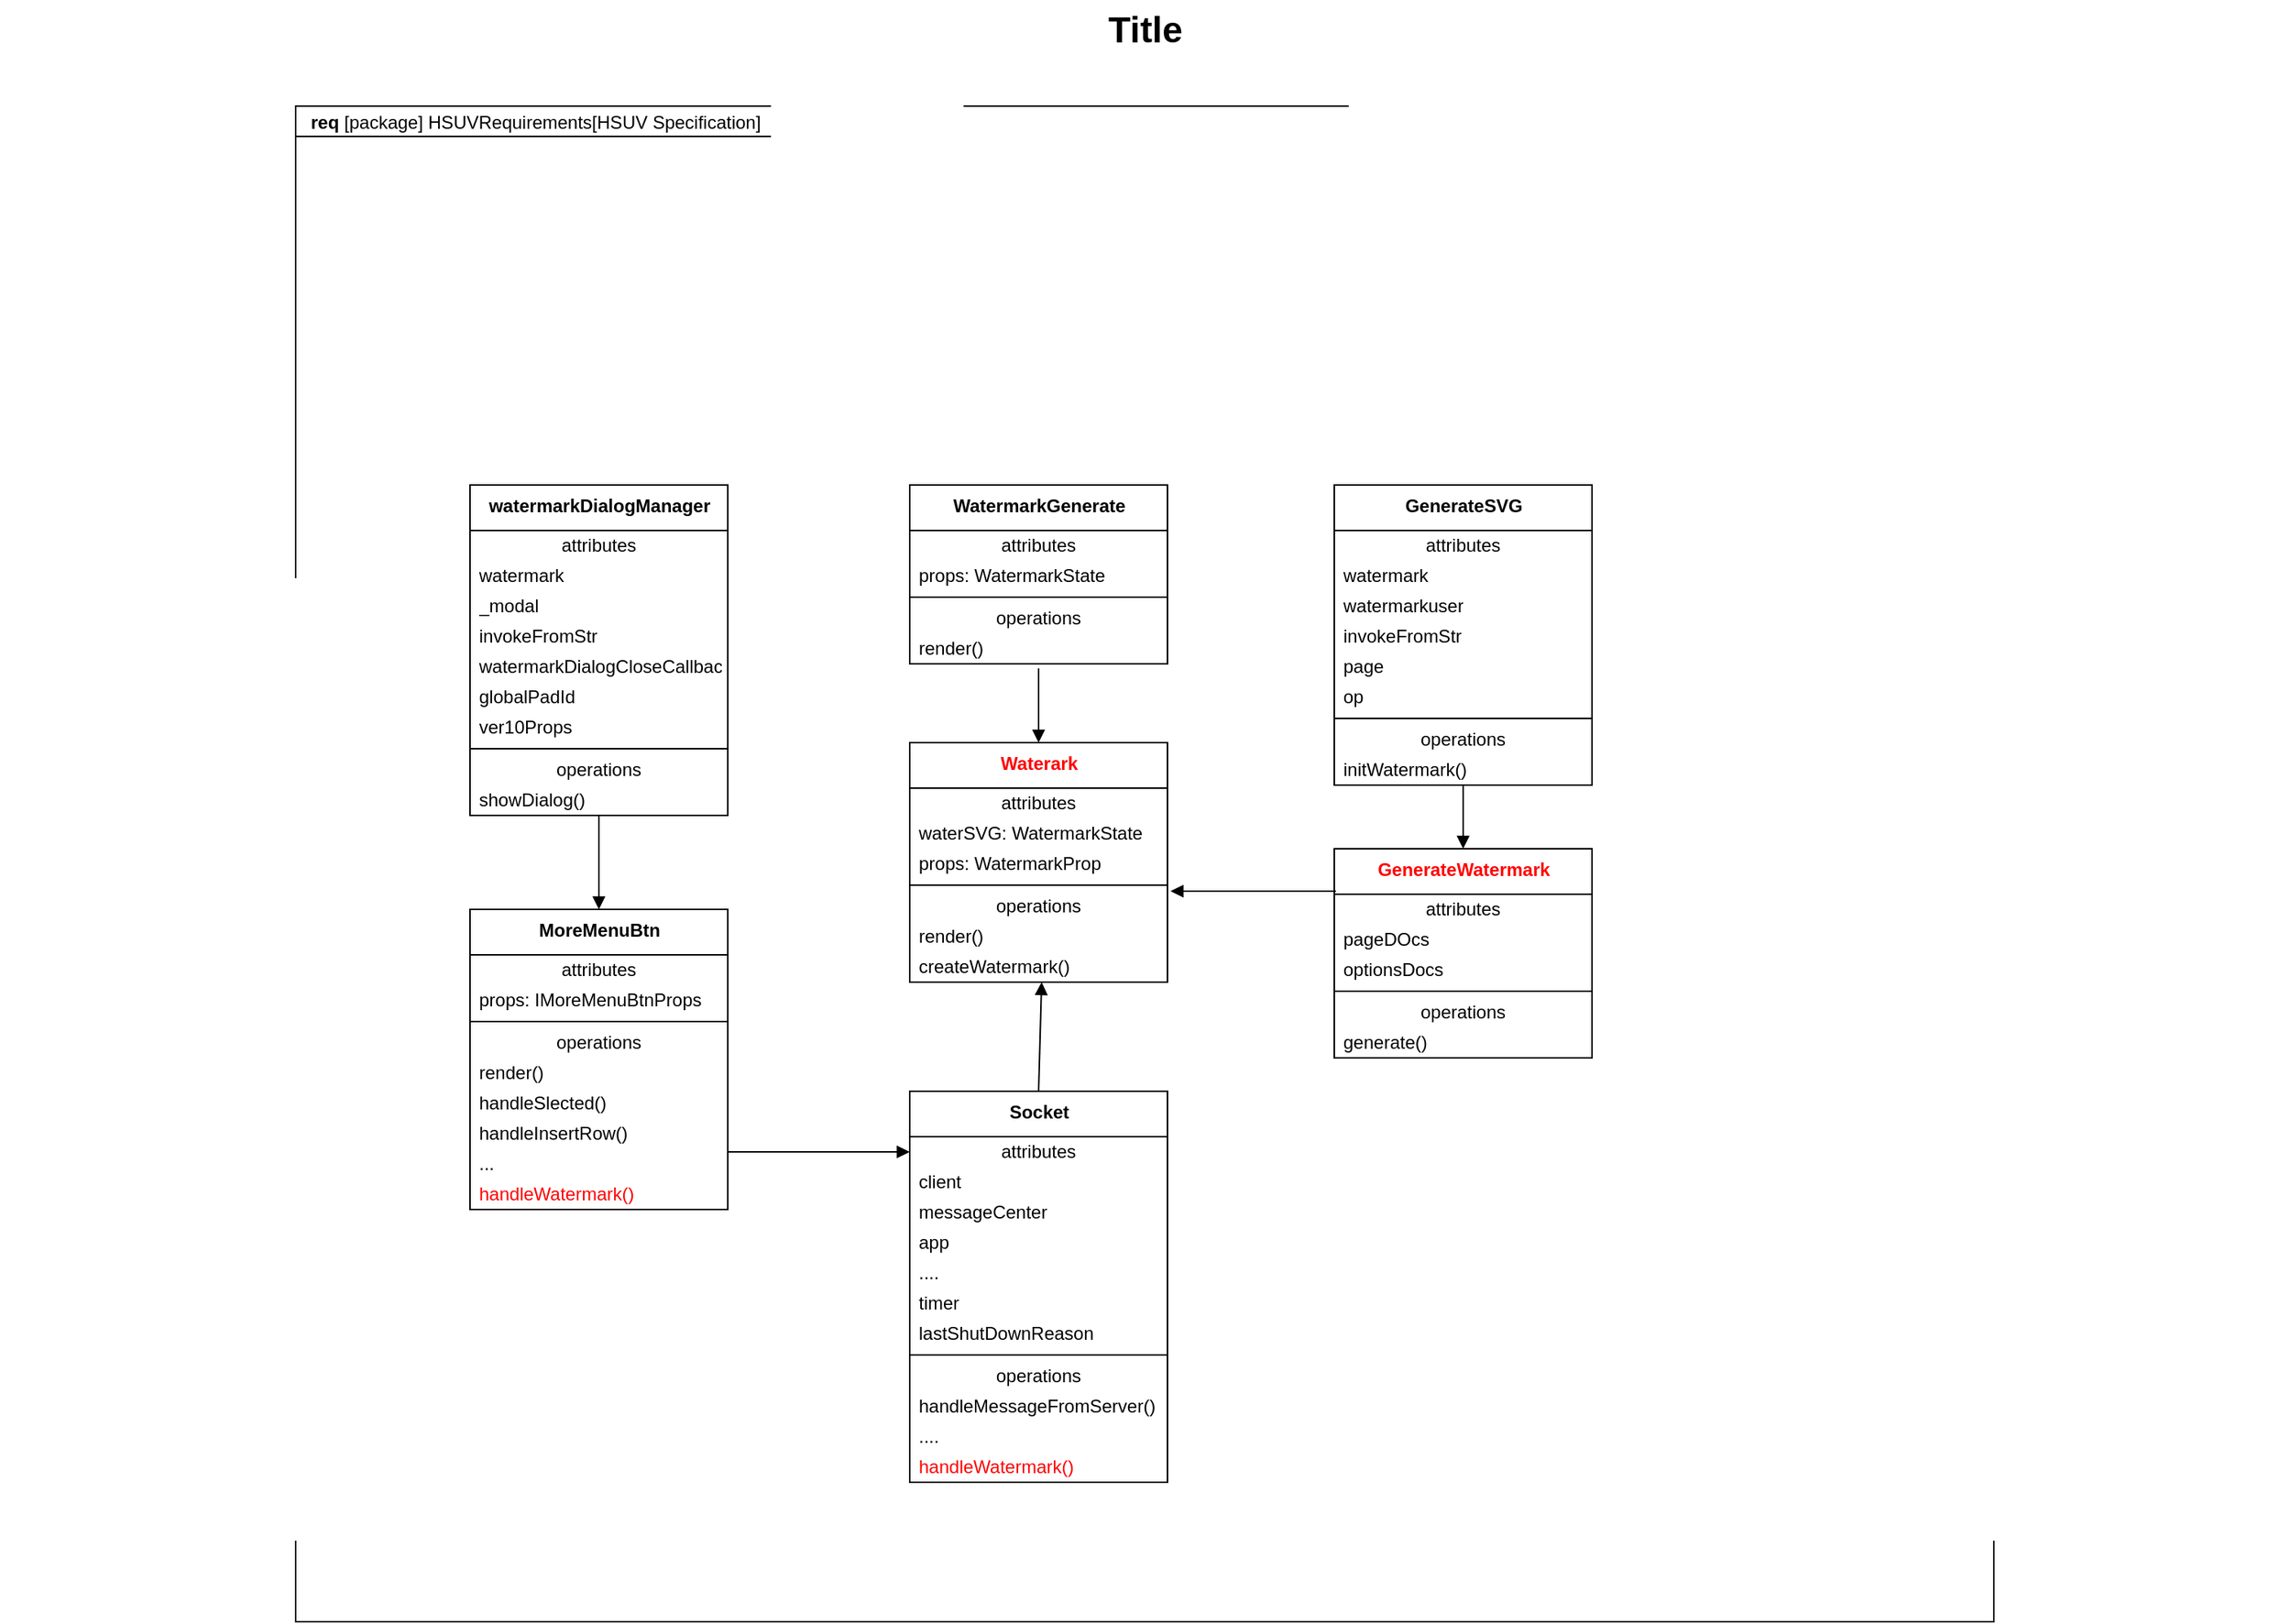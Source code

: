 <mxfile version="13.10.4" type="github">
  <diagram name="Page-1" id="929967ad-93f9-6ef4-fab6-5d389245f69c">
    <mxGraphModel dx="1238" dy="823" grid="1" gridSize="10" guides="1" tooltips="1" connect="1" arrows="1" fold="1" page="1" pageScale="1.5" pageWidth="1169" pageHeight="826" background="none" math="0" shadow="0">
      <root>
        <mxCell id="0" style=";html=1;" />
        <mxCell id="1" style=";html=1;" parent="0" />
        <mxCell id="1672d66443f91eb5-1" value="&lt;p style=&quot;margin: 0px ; margin-top: 4px ; margin-left: 10px ; text-align: left&quot;&gt;&lt;b&gt;req&lt;/b&gt;&amp;nbsp;[package] HSUVRequirements[HSUV Specification]&lt;/p&gt;" style="html=1;strokeWidth=1;shape=mxgraph.sysml.package;html=1;overflow=fill;whiteSpace=wrap;fillColor=none;gradientColor=none;fontSize=12;align=center;labelX=327.64;" parent="1" vertex="1">
          <mxGeometry x="315" y="110" width="1120" height="1000" as="geometry" />
        </mxCell>
        <mxCell id="1672d66443f91eb5-23" value="Title" style="text;strokeColor=none;fillColor=none;html=1;fontSize=24;fontStyle=1;verticalAlign=middle;align=center;" parent="1" vertex="1">
          <mxGeometry x="120" y="40" width="1510" height="40" as="geometry" />
        </mxCell>
        <mxCell id="VxD67yklyj5fHVdSxN4f-2" value="&lt;b&gt;watermarkDialogManager&lt;/b&gt;" style="swimlane;fontStyle=0;align=center;verticalAlign=top;childLayout=stackLayout;horizontal=1;startSize=30;horizontalStack=0;resizeParent=1;resizeParentMax=0;resizeLast=0;collapsible=0;marginBottom=0;html=1;" vertex="1" parent="1">
          <mxGeometry x="430" y="360" width="170" height="218" as="geometry" />
        </mxCell>
        <mxCell id="VxD67yklyj5fHVdSxN4f-3" value="attributes" style="text;html=1;strokeColor=none;fillColor=none;align=center;verticalAlign=middle;spacingLeft=4;spacingRight=4;overflow=hidden;rotatable=0;points=[[0,0.5],[1,0.5]];portConstraint=eastwest;" vertex="1" parent="VxD67yklyj5fHVdSxN4f-2">
          <mxGeometry y="30" width="170" height="20" as="geometry" />
        </mxCell>
        <mxCell id="VxD67yklyj5fHVdSxN4f-4" value="watermark" style="text;html=1;strokeColor=none;fillColor=none;align=left;verticalAlign=middle;spacingLeft=4;spacingRight=4;overflow=hidden;rotatable=0;points=[[0,0.5],[1,0.5]];portConstraint=eastwest;" vertex="1" parent="VxD67yklyj5fHVdSxN4f-2">
          <mxGeometry y="50" width="170" height="20" as="geometry" />
        </mxCell>
        <mxCell id="VxD67yklyj5fHVdSxN4f-13" value="_modal" style="text;html=1;strokeColor=none;fillColor=none;align=left;verticalAlign=middle;spacingLeft=4;spacingRight=4;overflow=hidden;rotatable=0;points=[[0,0.5],[1,0.5]];portConstraint=eastwest;" vertex="1" parent="VxD67yklyj5fHVdSxN4f-2">
          <mxGeometry y="70" width="170" height="20" as="geometry" />
        </mxCell>
        <mxCell id="VxD67yklyj5fHVdSxN4f-12" value="invokeFromStr" style="text;html=1;strokeColor=none;fillColor=none;align=left;verticalAlign=middle;spacingLeft=4;spacingRight=4;overflow=hidden;rotatable=0;points=[[0,0.5],[1,0.5]];portConstraint=eastwest;" vertex="1" parent="VxD67yklyj5fHVdSxN4f-2">
          <mxGeometry y="90" width="170" height="20" as="geometry" />
        </mxCell>
        <mxCell id="VxD67yklyj5fHVdSxN4f-6" value="watermarkDialogCloseCallback" style="text;html=1;strokeColor=none;fillColor=none;align=left;verticalAlign=middle;spacingLeft=4;spacingRight=4;overflow=hidden;rotatable=0;points=[[0,0.5],[1,0.5]];portConstraint=eastwest;" vertex="1" parent="VxD67yklyj5fHVdSxN4f-2">
          <mxGeometry y="110" width="170" height="20" as="geometry" />
        </mxCell>
        <mxCell id="VxD67yklyj5fHVdSxN4f-5" value="&lt;font color=&quot;#000000&quot;&gt;globalPadId&lt;/font&gt;" style="text;html=1;strokeColor=none;fillColor=none;align=left;verticalAlign=middle;spacingLeft=4;spacingRight=4;overflow=hidden;rotatable=0;points=[[0,0.5],[1,0.5]];portConstraint=eastwest;fontColor=#808080;" vertex="1" parent="VxD67yklyj5fHVdSxN4f-2">
          <mxGeometry y="130" width="170" height="20" as="geometry" />
        </mxCell>
        <mxCell id="VxD67yklyj5fHVdSxN4f-11" value="ver10Props" style="text;html=1;strokeColor=none;fillColor=none;align=left;verticalAlign=middle;spacingLeft=4;spacingRight=4;overflow=hidden;rotatable=0;points=[[0,0.5],[1,0.5]];portConstraint=eastwest;" vertex="1" parent="VxD67yklyj5fHVdSxN4f-2">
          <mxGeometry y="150" width="170" height="20" as="geometry" />
        </mxCell>
        <mxCell id="VxD67yklyj5fHVdSxN4f-7" value="" style="line;strokeWidth=1;fillColor=none;align=left;verticalAlign=middle;spacingTop=-1;spacingLeft=3;spacingRight=3;rotatable=0;labelPosition=right;points=[];portConstraint=eastwest;" vertex="1" parent="VxD67yklyj5fHVdSxN4f-2">
          <mxGeometry y="170" width="170" height="8" as="geometry" />
        </mxCell>
        <mxCell id="VxD67yklyj5fHVdSxN4f-8" value="operations" style="text;html=1;strokeColor=none;fillColor=none;align=center;verticalAlign=middle;spacingLeft=4;spacingRight=4;overflow=hidden;rotatable=0;points=[[0,0.5],[1,0.5]];portConstraint=eastwest;" vertex="1" parent="VxD67yklyj5fHVdSxN4f-2">
          <mxGeometry y="178" width="170" height="20" as="geometry" />
        </mxCell>
        <mxCell id="VxD67yklyj5fHVdSxN4f-9" value="showDialog()" style="text;html=1;strokeColor=none;fillColor=none;align=left;verticalAlign=middle;spacingLeft=4;spacingRight=4;overflow=hidden;rotatable=0;points=[[0,0.5],[1,0.5]];portConstraint=eastwest;" vertex="1" parent="VxD67yklyj5fHVdSxN4f-2">
          <mxGeometry y="198" width="170" height="20" as="geometry" />
        </mxCell>
        <mxCell id="VxD67yklyj5fHVdSxN4f-15" style="edgeStyle=orthogonalEdgeStyle;rounded=0;orthogonalLoop=1;jettySize=auto;html=1;exitX=1;exitY=0.5;exitDx=0;exitDy=0;" edge="1" parent="VxD67yklyj5fHVdSxN4f-2" source="VxD67yklyj5fHVdSxN4f-5" target="VxD67yklyj5fHVdSxN4f-5">
          <mxGeometry relative="1" as="geometry" />
        </mxCell>
        <mxCell id="VxD67yklyj5fHVdSxN4f-16" value="&lt;b&gt;GenerateSVG&lt;/b&gt;" style="swimlane;fontStyle=0;align=center;verticalAlign=top;childLayout=stackLayout;horizontal=1;startSize=30;horizontalStack=0;resizeParent=1;resizeParentMax=0;resizeLast=0;collapsible=0;marginBottom=0;html=1;" vertex="1" parent="1">
          <mxGeometry x="1000" y="360" width="170" height="198" as="geometry" />
        </mxCell>
        <mxCell id="VxD67yklyj5fHVdSxN4f-17" value="attributes" style="text;html=1;strokeColor=none;fillColor=none;align=center;verticalAlign=middle;spacingLeft=4;spacingRight=4;overflow=hidden;rotatable=0;points=[[0,0.5],[1,0.5]];portConstraint=eastwest;" vertex="1" parent="VxD67yklyj5fHVdSxN4f-16">
          <mxGeometry y="30" width="170" height="20" as="geometry" />
        </mxCell>
        <mxCell id="VxD67yklyj5fHVdSxN4f-18" value="watermark" style="text;html=1;strokeColor=none;fillColor=none;align=left;verticalAlign=middle;spacingLeft=4;spacingRight=4;overflow=hidden;rotatable=0;points=[[0,0.5],[1,0.5]];portConstraint=eastwest;" vertex="1" parent="VxD67yklyj5fHVdSxN4f-16">
          <mxGeometry y="50" width="170" height="20" as="geometry" />
        </mxCell>
        <mxCell id="VxD67yklyj5fHVdSxN4f-19" value="watermarkuser" style="text;html=1;strokeColor=none;fillColor=none;align=left;verticalAlign=middle;spacingLeft=4;spacingRight=4;overflow=hidden;rotatable=0;points=[[0,0.5],[1,0.5]];portConstraint=eastwest;" vertex="1" parent="VxD67yklyj5fHVdSxN4f-16">
          <mxGeometry y="70" width="170" height="20" as="geometry" />
        </mxCell>
        <mxCell id="VxD67yklyj5fHVdSxN4f-20" value="invokeFromStr" style="text;html=1;strokeColor=none;fillColor=none;align=left;verticalAlign=middle;spacingLeft=4;spacingRight=4;overflow=hidden;rotatable=0;points=[[0,0.5],[1,0.5]];portConstraint=eastwest;" vertex="1" parent="VxD67yklyj5fHVdSxN4f-16">
          <mxGeometry y="90" width="170" height="20" as="geometry" />
        </mxCell>
        <mxCell id="VxD67yklyj5fHVdSxN4f-21" value="page" style="text;html=1;strokeColor=none;fillColor=none;align=left;verticalAlign=middle;spacingLeft=4;spacingRight=4;overflow=hidden;rotatable=0;points=[[0,0.5],[1,0.5]];portConstraint=eastwest;" vertex="1" parent="VxD67yklyj5fHVdSxN4f-16">
          <mxGeometry y="110" width="170" height="20" as="geometry" />
        </mxCell>
        <mxCell id="VxD67yklyj5fHVdSxN4f-22" value="&lt;font color=&quot;#000000&quot;&gt;op&lt;/font&gt;" style="text;html=1;strokeColor=none;fillColor=none;align=left;verticalAlign=middle;spacingLeft=4;spacingRight=4;overflow=hidden;rotatable=0;points=[[0,0.5],[1,0.5]];portConstraint=eastwest;fontColor=#808080;" vertex="1" parent="VxD67yklyj5fHVdSxN4f-16">
          <mxGeometry y="130" width="170" height="20" as="geometry" />
        </mxCell>
        <mxCell id="VxD67yklyj5fHVdSxN4f-24" value="" style="line;strokeWidth=1;fillColor=none;align=left;verticalAlign=middle;spacingTop=-1;spacingLeft=3;spacingRight=3;rotatable=0;labelPosition=right;points=[];portConstraint=eastwest;" vertex="1" parent="VxD67yklyj5fHVdSxN4f-16">
          <mxGeometry y="150" width="170" height="8" as="geometry" />
        </mxCell>
        <mxCell id="VxD67yklyj5fHVdSxN4f-25" value="operations" style="text;html=1;strokeColor=none;fillColor=none;align=center;verticalAlign=middle;spacingLeft=4;spacingRight=4;overflow=hidden;rotatable=0;points=[[0,0.5],[1,0.5]];portConstraint=eastwest;" vertex="1" parent="VxD67yklyj5fHVdSxN4f-16">
          <mxGeometry y="158" width="170" height="20" as="geometry" />
        </mxCell>
        <mxCell id="VxD67yklyj5fHVdSxN4f-26" value="initWatermark()" style="text;html=1;strokeColor=none;fillColor=none;align=left;verticalAlign=middle;spacingLeft=4;spacingRight=4;overflow=hidden;rotatable=0;points=[[0,0.5],[1,0.5]];portConstraint=eastwest;" vertex="1" parent="VxD67yklyj5fHVdSxN4f-16">
          <mxGeometry y="178" width="170" height="20" as="geometry" />
        </mxCell>
        <mxCell id="VxD67yklyj5fHVdSxN4f-27" style="edgeStyle=orthogonalEdgeStyle;rounded=0;orthogonalLoop=1;jettySize=auto;html=1;exitX=1;exitY=0.5;exitDx=0;exitDy=0;" edge="1" parent="VxD67yklyj5fHVdSxN4f-16" source="VxD67yklyj5fHVdSxN4f-22" target="VxD67yklyj5fHVdSxN4f-22">
          <mxGeometry relative="1" as="geometry" />
        </mxCell>
        <mxCell id="VxD67yklyj5fHVdSxN4f-28" value="&lt;b&gt;WatermarkGenerate&lt;/b&gt;" style="swimlane;fontStyle=0;align=center;verticalAlign=top;childLayout=stackLayout;horizontal=1;startSize=30;horizontalStack=0;resizeParent=1;resizeParentMax=0;resizeLast=0;collapsible=0;marginBottom=0;html=1;" vertex="1" parent="1">
          <mxGeometry x="720" y="360" width="170" height="118" as="geometry" />
        </mxCell>
        <mxCell id="VxD67yklyj5fHVdSxN4f-29" value="attributes" style="text;html=1;strokeColor=none;fillColor=none;align=center;verticalAlign=middle;spacingLeft=4;spacingRight=4;overflow=hidden;rotatable=0;points=[[0,0.5],[1,0.5]];portConstraint=eastwest;" vertex="1" parent="VxD67yklyj5fHVdSxN4f-28">
          <mxGeometry y="30" width="170" height="20" as="geometry" />
        </mxCell>
        <mxCell id="VxD67yklyj5fHVdSxN4f-30" value="props: WatermarkState" style="text;html=1;strokeColor=none;fillColor=none;align=left;verticalAlign=middle;spacingLeft=4;spacingRight=4;overflow=hidden;rotatable=0;points=[[0,0.5],[1,0.5]];portConstraint=eastwest;" vertex="1" parent="VxD67yklyj5fHVdSxN4f-28">
          <mxGeometry y="50" width="170" height="20" as="geometry" />
        </mxCell>
        <mxCell id="VxD67yklyj5fHVdSxN4f-36" value="" style="line;strokeWidth=1;fillColor=none;align=left;verticalAlign=middle;spacingTop=-1;spacingLeft=3;spacingRight=3;rotatable=0;labelPosition=right;points=[];portConstraint=eastwest;" vertex="1" parent="VxD67yklyj5fHVdSxN4f-28">
          <mxGeometry y="70" width="170" height="8" as="geometry" />
        </mxCell>
        <mxCell id="VxD67yklyj5fHVdSxN4f-37" value="operations" style="text;html=1;strokeColor=none;fillColor=none;align=center;verticalAlign=middle;spacingLeft=4;spacingRight=4;overflow=hidden;rotatable=0;points=[[0,0.5],[1,0.5]];portConstraint=eastwest;" vertex="1" parent="VxD67yklyj5fHVdSxN4f-28">
          <mxGeometry y="78" width="170" height="20" as="geometry" />
        </mxCell>
        <mxCell id="VxD67yklyj5fHVdSxN4f-38" value="render()" style="text;html=1;strokeColor=none;fillColor=none;align=left;verticalAlign=middle;spacingLeft=4;spacingRight=4;overflow=hidden;rotatable=0;points=[[0,0.5],[1,0.5]];portConstraint=eastwest;" vertex="1" parent="VxD67yklyj5fHVdSxN4f-28">
          <mxGeometry y="98" width="170" height="20" as="geometry" />
        </mxCell>
        <mxCell id="VxD67yklyj5fHVdSxN4f-39" style="edgeStyle=orthogonalEdgeStyle;rounded=0;orthogonalLoop=1;jettySize=auto;html=1;exitX=1;exitY=0.5;exitDx=0;exitDy=0;" edge="1" parent="VxD67yklyj5fHVdSxN4f-28">
          <mxGeometry relative="1" as="geometry">
            <mxPoint x="170" y="80" as="sourcePoint" />
            <mxPoint x="170" y="80" as="targetPoint" />
          </mxGeometry>
        </mxCell>
        <mxCell id="VxD67yklyj5fHVdSxN4f-40" value="&lt;b&gt;MoreMenuBtn&lt;/b&gt;" style="swimlane;fontStyle=0;align=center;verticalAlign=top;childLayout=stackLayout;horizontal=1;startSize=30;horizontalStack=0;resizeParent=1;resizeParentMax=0;resizeLast=0;collapsible=0;marginBottom=0;html=1;" vertex="1" parent="1">
          <mxGeometry x="430" y="640" width="170" height="198" as="geometry" />
        </mxCell>
        <mxCell id="VxD67yklyj5fHVdSxN4f-41" value="attributes" style="text;html=1;strokeColor=none;fillColor=none;align=center;verticalAlign=middle;spacingLeft=4;spacingRight=4;overflow=hidden;rotatable=0;points=[[0,0.5],[1,0.5]];portConstraint=eastwest;" vertex="1" parent="VxD67yklyj5fHVdSxN4f-40">
          <mxGeometry y="30" width="170" height="20" as="geometry" />
        </mxCell>
        <mxCell id="VxD67yklyj5fHVdSxN4f-42" value="props: IMoreMenuBtnProps" style="text;html=1;strokeColor=none;fillColor=none;align=left;verticalAlign=middle;spacingLeft=4;spacingRight=4;overflow=hidden;rotatable=0;points=[[0,0.5],[1,0.5]];portConstraint=eastwest;" vertex="1" parent="VxD67yklyj5fHVdSxN4f-40">
          <mxGeometry y="50" width="170" height="20" as="geometry" />
        </mxCell>
        <mxCell id="VxD67yklyj5fHVdSxN4f-48" value="" style="line;strokeWidth=1;fillColor=none;align=left;verticalAlign=middle;spacingTop=-1;spacingLeft=3;spacingRight=3;rotatable=0;labelPosition=right;points=[];portConstraint=eastwest;" vertex="1" parent="VxD67yklyj5fHVdSxN4f-40">
          <mxGeometry y="70" width="170" height="8" as="geometry" />
        </mxCell>
        <mxCell id="VxD67yklyj5fHVdSxN4f-49" value="operations" style="text;html=1;strokeColor=none;fillColor=none;align=center;verticalAlign=middle;spacingLeft=4;spacingRight=4;overflow=hidden;rotatable=0;points=[[0,0.5],[1,0.5]];portConstraint=eastwest;" vertex="1" parent="VxD67yklyj5fHVdSxN4f-40">
          <mxGeometry y="78" width="170" height="20" as="geometry" />
        </mxCell>
        <mxCell id="VxD67yklyj5fHVdSxN4f-101" value="render()" style="text;html=1;strokeColor=none;fillColor=none;align=left;verticalAlign=middle;spacingLeft=4;spacingRight=4;overflow=hidden;rotatable=0;points=[[0,0.5],[1,0.5]];portConstraint=eastwest;" vertex="1" parent="VxD67yklyj5fHVdSxN4f-40">
          <mxGeometry y="98" width="170" height="20" as="geometry" />
        </mxCell>
        <mxCell id="VxD67yklyj5fHVdSxN4f-102" value="handleSlected()" style="text;html=1;strokeColor=none;fillColor=none;align=left;verticalAlign=middle;spacingLeft=4;spacingRight=4;overflow=hidden;rotatable=0;points=[[0,0.5],[1,0.5]];portConstraint=eastwest;" vertex="1" parent="VxD67yklyj5fHVdSxN4f-40">
          <mxGeometry y="118" width="170" height="20" as="geometry" />
        </mxCell>
        <mxCell id="VxD67yklyj5fHVdSxN4f-104" value="handleInsertRow()" style="text;html=1;strokeColor=none;fillColor=none;align=left;verticalAlign=middle;spacingLeft=4;spacingRight=4;overflow=hidden;rotatable=0;points=[[0,0.5],[1,0.5]];portConstraint=eastwest;" vertex="1" parent="VxD67yklyj5fHVdSxN4f-40">
          <mxGeometry y="138" width="170" height="20" as="geometry" />
        </mxCell>
        <mxCell id="VxD67yklyj5fHVdSxN4f-103" value="..." style="text;html=1;strokeColor=none;fillColor=none;align=left;verticalAlign=middle;spacingLeft=4;spacingRight=4;overflow=hidden;rotatable=0;points=[[0,0.5],[1,0.5]];portConstraint=eastwest;" vertex="1" parent="VxD67yklyj5fHVdSxN4f-40">
          <mxGeometry y="158" width="170" height="20" as="geometry" />
        </mxCell>
        <mxCell id="VxD67yklyj5fHVdSxN4f-50" value="&lt;font color=&quot;#ff0000&quot;&gt;handleWatermark()&lt;/font&gt;" style="text;html=1;strokeColor=none;fillColor=none;align=left;verticalAlign=middle;spacingLeft=4;spacingRight=4;overflow=hidden;rotatable=0;points=[[0,0.5],[1,0.5]];portConstraint=eastwest;" vertex="1" parent="VxD67yklyj5fHVdSxN4f-40">
          <mxGeometry y="178" width="170" height="20" as="geometry" />
        </mxCell>
        <mxCell id="VxD67yklyj5fHVdSxN4f-51" style="edgeStyle=orthogonalEdgeStyle;rounded=0;orthogonalLoop=1;jettySize=auto;html=1;exitX=1;exitY=0.5;exitDx=0;exitDy=0;" edge="1" parent="VxD67yklyj5fHVdSxN4f-40">
          <mxGeometry relative="1" as="geometry">
            <mxPoint x="170" y="80" as="sourcePoint" />
            <mxPoint x="170" y="80" as="targetPoint" />
          </mxGeometry>
        </mxCell>
        <mxCell id="VxD67yklyj5fHVdSxN4f-52" value="&lt;b&gt;&lt;font color=&quot;#ff0000&quot;&gt;GenerateWatermark&lt;/font&gt;&lt;/b&gt;" style="swimlane;fontStyle=0;align=center;verticalAlign=top;childLayout=stackLayout;horizontal=1;startSize=30;horizontalStack=0;resizeParent=1;resizeParentMax=0;resizeLast=0;collapsible=0;marginBottom=0;html=1;" vertex="1" parent="1">
          <mxGeometry x="1000" y="600" width="170" height="138" as="geometry" />
        </mxCell>
        <mxCell id="VxD67yklyj5fHVdSxN4f-53" value="attributes" style="text;html=1;strokeColor=none;fillColor=none;align=center;verticalAlign=middle;spacingLeft=4;spacingRight=4;overflow=hidden;rotatable=0;points=[[0,0.5],[1,0.5]];portConstraint=eastwest;" vertex="1" parent="VxD67yklyj5fHVdSxN4f-52">
          <mxGeometry y="30" width="170" height="20" as="geometry" />
        </mxCell>
        <mxCell id="VxD67yklyj5fHVdSxN4f-54" value="pageDOcs" style="text;html=1;strokeColor=none;fillColor=none;align=left;verticalAlign=middle;spacingLeft=4;spacingRight=4;overflow=hidden;rotatable=0;points=[[0,0.5],[1,0.5]];portConstraint=eastwest;" vertex="1" parent="VxD67yklyj5fHVdSxN4f-52">
          <mxGeometry y="50" width="170" height="20" as="geometry" />
        </mxCell>
        <mxCell id="VxD67yklyj5fHVdSxN4f-55" value="optionsDocs" style="text;html=1;strokeColor=none;fillColor=none;align=left;verticalAlign=middle;spacingLeft=4;spacingRight=4;overflow=hidden;rotatable=0;points=[[0,0.5],[1,0.5]];portConstraint=eastwest;" vertex="1" parent="VxD67yklyj5fHVdSxN4f-52">
          <mxGeometry y="70" width="170" height="20" as="geometry" />
        </mxCell>
        <mxCell id="VxD67yklyj5fHVdSxN4f-60" value="" style="line;strokeWidth=1;fillColor=none;align=left;verticalAlign=middle;spacingTop=-1;spacingLeft=3;spacingRight=3;rotatable=0;labelPosition=right;points=[];portConstraint=eastwest;" vertex="1" parent="VxD67yklyj5fHVdSxN4f-52">
          <mxGeometry y="90" width="170" height="8" as="geometry" />
        </mxCell>
        <mxCell id="VxD67yklyj5fHVdSxN4f-61" value="operations" style="text;html=1;strokeColor=none;fillColor=none;align=center;verticalAlign=middle;spacingLeft=4;spacingRight=4;overflow=hidden;rotatable=0;points=[[0,0.5],[1,0.5]];portConstraint=eastwest;" vertex="1" parent="VxD67yklyj5fHVdSxN4f-52">
          <mxGeometry y="98" width="170" height="20" as="geometry" />
        </mxCell>
        <mxCell id="VxD67yklyj5fHVdSxN4f-62" value="generate()" style="text;html=1;strokeColor=none;fillColor=none;align=left;verticalAlign=middle;spacingLeft=4;spacingRight=4;overflow=hidden;rotatable=0;points=[[0,0.5],[1,0.5]];portConstraint=eastwest;" vertex="1" parent="VxD67yklyj5fHVdSxN4f-52">
          <mxGeometry y="118" width="170" height="20" as="geometry" />
        </mxCell>
        <mxCell id="VxD67yklyj5fHVdSxN4f-63" style="edgeStyle=orthogonalEdgeStyle;rounded=0;orthogonalLoop=1;jettySize=auto;html=1;exitX=1;exitY=0.5;exitDx=0;exitDy=0;" edge="1" parent="VxD67yklyj5fHVdSxN4f-52">
          <mxGeometry relative="1" as="geometry">
            <mxPoint x="170" y="100" as="sourcePoint" />
            <mxPoint x="170" y="100" as="targetPoint" />
          </mxGeometry>
        </mxCell>
        <mxCell id="VxD67yklyj5fHVdSxN4f-77" value="&lt;b&gt;&lt;font color=&quot;#ff0000&quot;&gt;Waterark&lt;/font&gt;&lt;/b&gt;" style="swimlane;fontStyle=0;align=center;verticalAlign=top;childLayout=stackLayout;horizontal=1;startSize=30;horizontalStack=0;resizeParent=1;resizeParentMax=0;resizeLast=0;collapsible=0;marginBottom=0;html=1;" vertex="1" parent="1">
          <mxGeometry x="720" y="530" width="170" height="158" as="geometry" />
        </mxCell>
        <mxCell id="VxD67yklyj5fHVdSxN4f-78" value="attributes" style="text;html=1;strokeColor=none;fillColor=none;align=center;verticalAlign=middle;spacingLeft=4;spacingRight=4;overflow=hidden;rotatable=0;points=[[0,0.5],[1,0.5]];portConstraint=eastwest;" vertex="1" parent="VxD67yklyj5fHVdSxN4f-77">
          <mxGeometry y="30" width="170" height="20" as="geometry" />
        </mxCell>
        <mxCell id="VxD67yklyj5fHVdSxN4f-79" value="waterSVG: WatermarkState" style="text;html=1;strokeColor=none;fillColor=none;align=left;verticalAlign=middle;spacingLeft=4;spacingRight=4;overflow=hidden;rotatable=0;points=[[0,0.5],[1,0.5]];portConstraint=eastwest;" vertex="1" parent="VxD67yklyj5fHVdSxN4f-77">
          <mxGeometry y="50" width="170" height="20" as="geometry" />
        </mxCell>
        <mxCell id="VxD67yklyj5fHVdSxN4f-80" value="props: WatermarkProp" style="text;html=1;strokeColor=none;fillColor=none;align=left;verticalAlign=middle;spacingLeft=4;spacingRight=4;overflow=hidden;rotatable=0;points=[[0,0.5],[1,0.5]];portConstraint=eastwest;" vertex="1" parent="VxD67yklyj5fHVdSxN4f-77">
          <mxGeometry y="70" width="170" height="20" as="geometry" />
        </mxCell>
        <mxCell id="VxD67yklyj5fHVdSxN4f-85" value="" style="line;strokeWidth=1;fillColor=none;align=left;verticalAlign=middle;spacingTop=-1;spacingLeft=3;spacingRight=3;rotatable=0;labelPosition=right;points=[];portConstraint=eastwest;" vertex="1" parent="VxD67yklyj5fHVdSxN4f-77">
          <mxGeometry y="90" width="170" height="8" as="geometry" />
        </mxCell>
        <mxCell id="VxD67yklyj5fHVdSxN4f-86" value="operations" style="text;html=1;strokeColor=none;fillColor=none;align=center;verticalAlign=middle;spacingLeft=4;spacingRight=4;overflow=hidden;rotatable=0;points=[[0,0.5],[1,0.5]];portConstraint=eastwest;" vertex="1" parent="VxD67yklyj5fHVdSxN4f-77">
          <mxGeometry y="98" width="170" height="20" as="geometry" />
        </mxCell>
        <mxCell id="VxD67yklyj5fHVdSxN4f-118" value="render()" style="text;html=1;strokeColor=none;fillColor=none;align=left;verticalAlign=middle;spacingLeft=4;spacingRight=4;overflow=hidden;rotatable=0;points=[[0,0.5],[1,0.5]];portConstraint=eastwest;" vertex="1" parent="VxD67yklyj5fHVdSxN4f-77">
          <mxGeometry y="118" width="170" height="20" as="geometry" />
        </mxCell>
        <mxCell id="VxD67yklyj5fHVdSxN4f-87" value="createWatermark()" style="text;html=1;strokeColor=none;fillColor=none;align=left;verticalAlign=middle;spacingLeft=4;spacingRight=4;overflow=hidden;rotatable=0;points=[[0,0.5],[1,0.5]];portConstraint=eastwest;" vertex="1" parent="VxD67yklyj5fHVdSxN4f-77">
          <mxGeometry y="138" width="170" height="20" as="geometry" />
        </mxCell>
        <mxCell id="VxD67yklyj5fHVdSxN4f-88" style="edgeStyle=orthogonalEdgeStyle;rounded=0;orthogonalLoop=1;jettySize=auto;html=1;exitX=1;exitY=0.5;exitDx=0;exitDy=0;" edge="1" parent="VxD67yklyj5fHVdSxN4f-77">
          <mxGeometry relative="1" as="geometry">
            <mxPoint x="170" y="100" as="sourcePoint" />
            <mxPoint x="170" y="100" as="targetPoint" />
          </mxGeometry>
        </mxCell>
        <mxCell id="VxD67yklyj5fHVdSxN4f-89" value="&lt;b&gt;Socket&lt;/b&gt;" style="swimlane;fontStyle=0;align=center;verticalAlign=top;childLayout=stackLayout;horizontal=1;startSize=30;horizontalStack=0;resizeParent=1;resizeParentMax=0;resizeLast=0;collapsible=0;marginBottom=0;html=1;" vertex="1" parent="1">
          <mxGeometry x="720" y="760" width="170" height="258" as="geometry" />
        </mxCell>
        <mxCell id="VxD67yklyj5fHVdSxN4f-90" value="attributes" style="text;html=1;strokeColor=none;fillColor=none;align=center;verticalAlign=middle;spacingLeft=4;spacingRight=4;overflow=hidden;rotatable=0;points=[[0,0.5],[1,0.5]];portConstraint=eastwest;" vertex="1" parent="VxD67yklyj5fHVdSxN4f-89">
          <mxGeometry y="30" width="170" height="20" as="geometry" />
        </mxCell>
        <mxCell id="VxD67yklyj5fHVdSxN4f-91" value="client" style="text;html=1;strokeColor=none;fillColor=none;align=left;verticalAlign=middle;spacingLeft=4;spacingRight=4;overflow=hidden;rotatable=0;points=[[0,0.5],[1,0.5]];portConstraint=eastwest;" vertex="1" parent="VxD67yklyj5fHVdSxN4f-89">
          <mxGeometry y="50" width="170" height="20" as="geometry" />
        </mxCell>
        <mxCell id="VxD67yklyj5fHVdSxN4f-92" value="messageCenter" style="text;html=1;strokeColor=none;fillColor=none;align=left;verticalAlign=middle;spacingLeft=4;spacingRight=4;overflow=hidden;rotatable=0;points=[[0,0.5],[1,0.5]];portConstraint=eastwest;" vertex="1" parent="VxD67yklyj5fHVdSxN4f-89">
          <mxGeometry y="70" width="170" height="20" as="geometry" />
        </mxCell>
        <mxCell id="VxD67yklyj5fHVdSxN4f-93" value="app" style="text;html=1;strokeColor=none;fillColor=none;align=left;verticalAlign=middle;spacingLeft=4;spacingRight=4;overflow=hidden;rotatable=0;points=[[0,0.5],[1,0.5]];portConstraint=eastwest;" vertex="1" parent="VxD67yklyj5fHVdSxN4f-89">
          <mxGeometry y="90" width="170" height="20" as="geometry" />
        </mxCell>
        <mxCell id="VxD67yklyj5fHVdSxN4f-94" value="...." style="text;html=1;strokeColor=none;fillColor=none;align=left;verticalAlign=middle;spacingLeft=4;spacingRight=4;overflow=hidden;rotatable=0;points=[[0,0.5],[1,0.5]];portConstraint=eastwest;" vertex="1" parent="VxD67yklyj5fHVdSxN4f-89">
          <mxGeometry y="110" width="170" height="20" as="geometry" />
        </mxCell>
        <mxCell id="VxD67yklyj5fHVdSxN4f-95" value="&lt;font color=&quot;#000000&quot;&gt;timer&lt;/font&gt;" style="text;html=1;strokeColor=none;fillColor=none;align=left;verticalAlign=middle;spacingLeft=4;spacingRight=4;overflow=hidden;rotatable=0;points=[[0,0.5],[1,0.5]];portConstraint=eastwest;fontColor=#808080;" vertex="1" parent="VxD67yklyj5fHVdSxN4f-89">
          <mxGeometry y="130" width="170" height="20" as="geometry" />
        </mxCell>
        <mxCell id="VxD67yklyj5fHVdSxN4f-96" value="lastShutDownReason" style="text;html=1;strokeColor=none;fillColor=none;align=left;verticalAlign=middle;spacingLeft=4;spacingRight=4;overflow=hidden;rotatable=0;points=[[0,0.5],[1,0.5]];portConstraint=eastwest;" vertex="1" parent="VxD67yklyj5fHVdSxN4f-89">
          <mxGeometry y="150" width="170" height="20" as="geometry" />
        </mxCell>
        <mxCell id="VxD67yklyj5fHVdSxN4f-97" value="" style="line;strokeWidth=1;fillColor=none;align=left;verticalAlign=middle;spacingTop=-1;spacingLeft=3;spacingRight=3;rotatable=0;labelPosition=right;points=[];portConstraint=eastwest;" vertex="1" parent="VxD67yklyj5fHVdSxN4f-89">
          <mxGeometry y="170" width="170" height="8" as="geometry" />
        </mxCell>
        <mxCell id="VxD67yklyj5fHVdSxN4f-98" value="operations" style="text;html=1;strokeColor=none;fillColor=none;align=center;verticalAlign=middle;spacingLeft=4;spacingRight=4;overflow=hidden;rotatable=0;points=[[0,0.5],[1,0.5]];portConstraint=eastwest;" vertex="1" parent="VxD67yklyj5fHVdSxN4f-89">
          <mxGeometry y="178" width="170" height="20" as="geometry" />
        </mxCell>
        <mxCell id="VxD67yklyj5fHVdSxN4f-122" value="handleMessageFromServer()" style="text;html=1;strokeColor=none;fillColor=none;align=left;verticalAlign=middle;spacingLeft=4;spacingRight=4;overflow=hidden;rotatable=0;points=[[0,0.5],[1,0.5]];portConstraint=eastwest;" vertex="1" parent="VxD67yklyj5fHVdSxN4f-89">
          <mxGeometry y="198" width="170" height="20" as="geometry" />
        </mxCell>
        <mxCell id="VxD67yklyj5fHVdSxN4f-99" value="...." style="text;html=1;strokeColor=none;fillColor=none;align=left;verticalAlign=middle;spacingLeft=4;spacingRight=4;overflow=hidden;rotatable=0;points=[[0,0.5],[1,0.5]];portConstraint=eastwest;" vertex="1" parent="VxD67yklyj5fHVdSxN4f-89">
          <mxGeometry y="218" width="170" height="20" as="geometry" />
        </mxCell>
        <mxCell id="VxD67yklyj5fHVdSxN4f-121" value="&lt;font color=&quot;#ff0000&quot;&gt;handleWatermark()&lt;/font&gt;" style="text;html=1;strokeColor=none;fillColor=none;align=left;verticalAlign=middle;spacingLeft=4;spacingRight=4;overflow=hidden;rotatable=0;points=[[0,0.5],[1,0.5]];portConstraint=eastwest;" vertex="1" parent="VxD67yklyj5fHVdSxN4f-89">
          <mxGeometry y="238" width="170" height="20" as="geometry" />
        </mxCell>
        <mxCell id="VxD67yklyj5fHVdSxN4f-100" style="edgeStyle=orthogonalEdgeStyle;rounded=0;orthogonalLoop=1;jettySize=auto;html=1;exitX=1;exitY=0.5;exitDx=0;exitDy=0;" edge="1" parent="VxD67yklyj5fHVdSxN4f-89" source="VxD67yklyj5fHVdSxN4f-95" target="VxD67yklyj5fHVdSxN4f-95">
          <mxGeometry relative="1" as="geometry" />
        </mxCell>
        <mxCell id="VxD67yklyj5fHVdSxN4f-108" value="" style="html=1;verticalAlign=bottom;endArrow=block;entryX=0.5;entryY=0;entryDx=0;entryDy=0;" edge="1" parent="1" source="VxD67yklyj5fHVdSxN4f-9" target="VxD67yklyj5fHVdSxN4f-40">
          <mxGeometry width="80" relative="1" as="geometry">
            <mxPoint x="486" y="578" as="sourcePoint" />
            <mxPoint x="890" y="720" as="targetPoint" />
          </mxGeometry>
        </mxCell>
        <mxCell id="VxD67yklyj5fHVdSxN4f-109" value="" style="html=1;verticalAlign=bottom;endArrow=block;entryX=0.5;entryY=0;entryDx=0;entryDy=0;" edge="1" parent="1" source="VxD67yklyj5fHVdSxN4f-26" target="VxD67yklyj5fHVdSxN4f-52">
          <mxGeometry width="80" relative="1" as="geometry">
            <mxPoint x="765" y="557" as="sourcePoint" />
            <mxPoint x="890" y="780" as="targetPoint" />
          </mxGeometry>
        </mxCell>
        <mxCell id="VxD67yklyj5fHVdSxN4f-119" value="" style="html=1;verticalAlign=bottom;endArrow=block;exitX=0.5;exitY=1.15;exitDx=0;exitDy=0;exitPerimeter=0;" edge="1" parent="1" source="VxD67yklyj5fHVdSxN4f-38" target="VxD67yklyj5fHVdSxN4f-77">
          <mxGeometry width="80" relative="1" as="geometry">
            <mxPoint x="810" y="720" as="sourcePoint" />
            <mxPoint x="890" y="720" as="targetPoint" />
          </mxGeometry>
        </mxCell>
        <mxCell id="VxD67yklyj5fHVdSxN4f-120" value="" style="html=1;verticalAlign=bottom;endArrow=block;exitX=0.006;exitY=0.203;exitDx=0;exitDy=0;exitPerimeter=0;" edge="1" parent="1" source="VxD67yklyj5fHVdSxN4f-52">
          <mxGeometry x="-0.168" y="16" width="80" relative="1" as="geometry">
            <mxPoint x="810" y="720" as="sourcePoint" />
            <mxPoint x="892" y="628" as="targetPoint" />
            <mxPoint as="offset" />
          </mxGeometry>
        </mxCell>
        <mxCell id="VxD67yklyj5fHVdSxN4f-123" value="" style="html=1;verticalAlign=bottom;endArrow=block;" edge="1" parent="1" target="VxD67yklyj5fHVdSxN4f-90">
          <mxGeometry x="-0.196" y="11" width="80" relative="1" as="geometry">
            <mxPoint x="600" y="800" as="sourcePoint" />
            <mxPoint x="890" y="720" as="targetPoint" />
            <mxPoint as="offset" />
          </mxGeometry>
        </mxCell>
        <mxCell id="VxD67yklyj5fHVdSxN4f-124" value="" style="html=1;verticalAlign=bottom;endArrow=block;exitX=0.5;exitY=0;exitDx=0;exitDy=0;" edge="1" parent="1" source="VxD67yklyj5fHVdSxN4f-89">
          <mxGeometry width="80" relative="1" as="geometry">
            <mxPoint x="810" y="720" as="sourcePoint" />
            <mxPoint x="807" y="688" as="targetPoint" />
          </mxGeometry>
        </mxCell>
      </root>
    </mxGraphModel>
  </diagram>
</mxfile>
